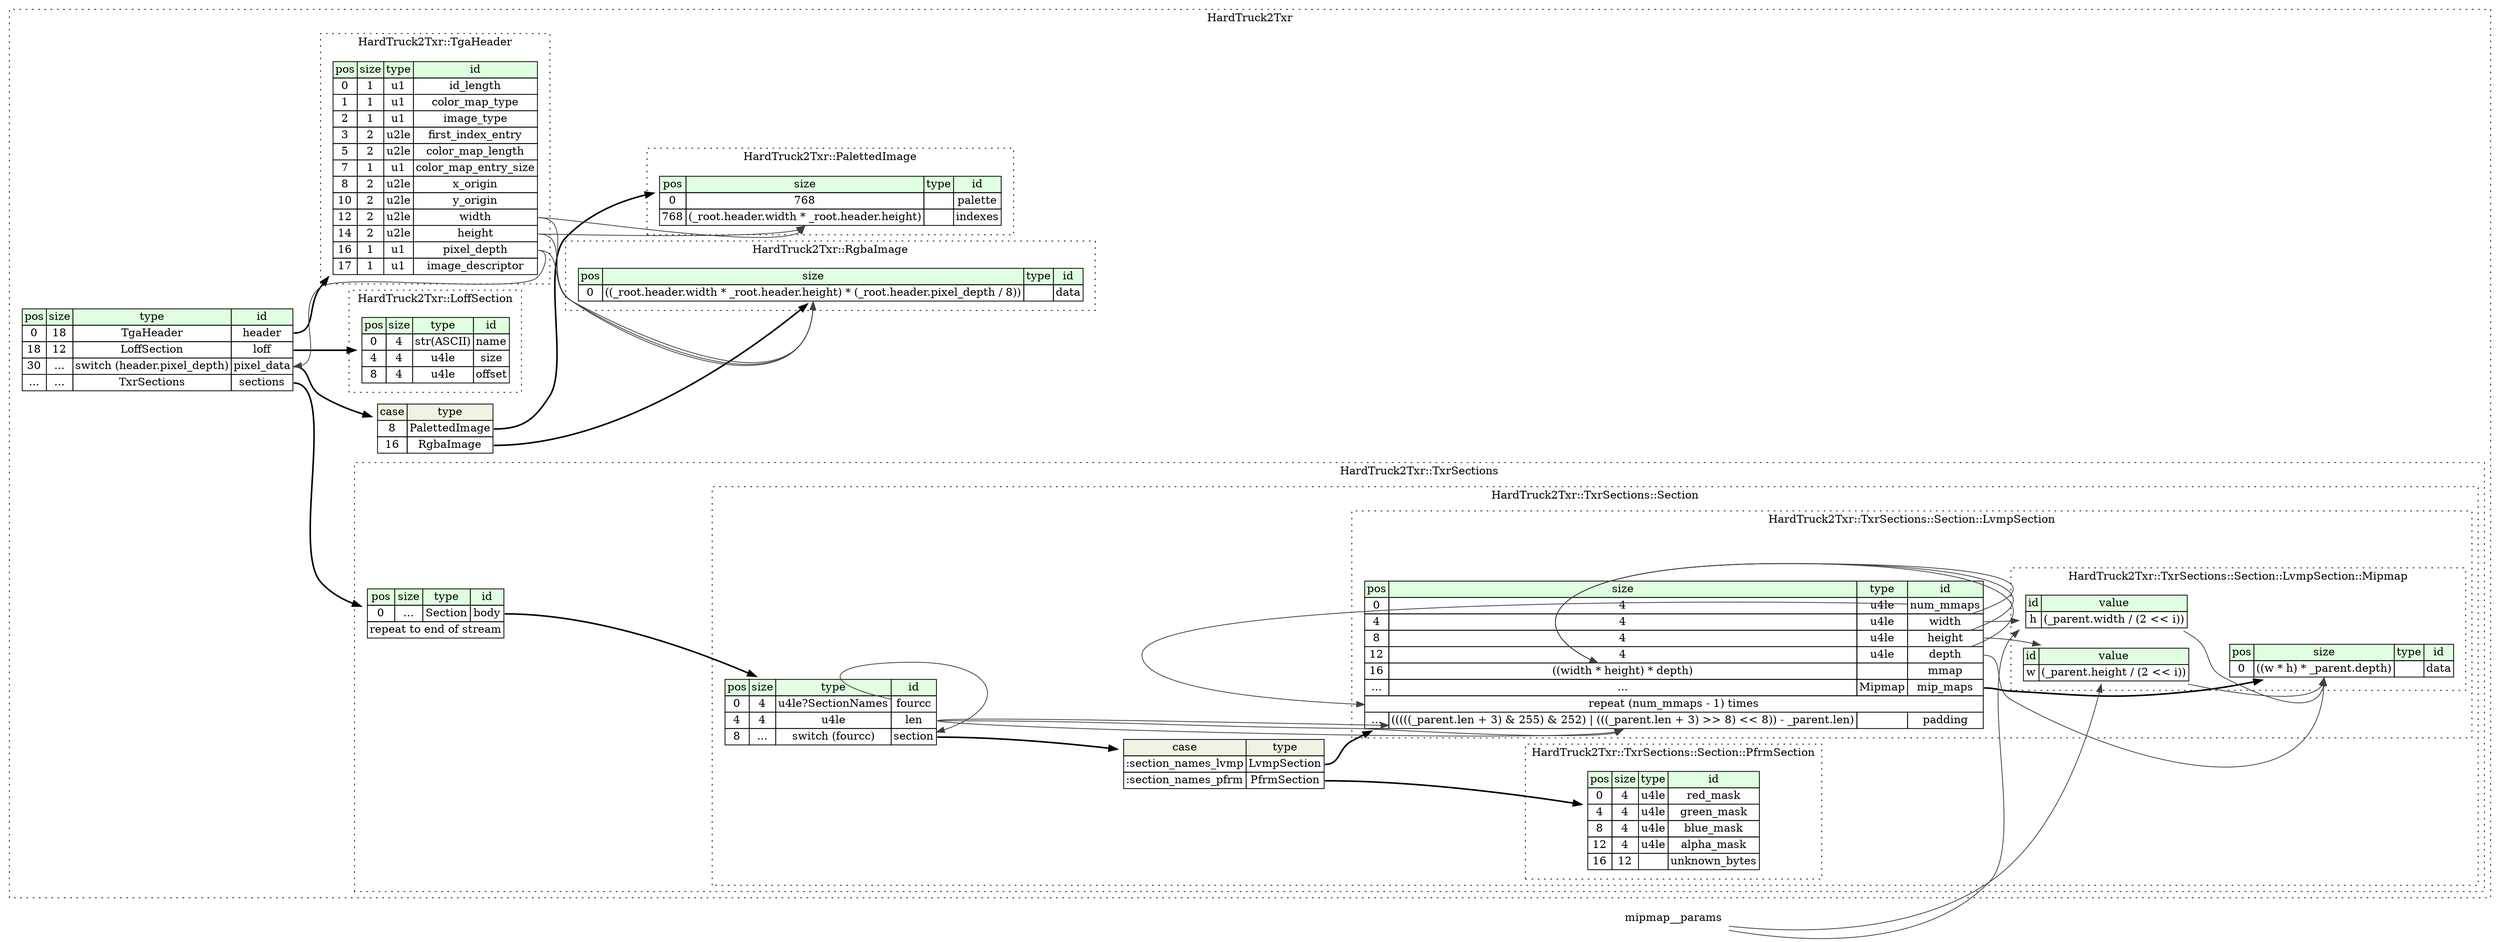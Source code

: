 digraph {
	rankdir=LR;
	node [shape=plaintext];
	subgraph cluster__hard_truck_2_txr {
		label="HardTruck2Txr";
		graph[style=dotted];

		hard_truck_2_txr__seq [label=<<TABLE BORDER="0" CELLBORDER="1" CELLSPACING="0">
			<TR><TD BGCOLOR="#E0FFE0">pos</TD><TD BGCOLOR="#E0FFE0">size</TD><TD BGCOLOR="#E0FFE0">type</TD><TD BGCOLOR="#E0FFE0">id</TD></TR>
			<TR><TD PORT="header_pos">0</TD><TD PORT="header_size">18</TD><TD>TgaHeader</TD><TD PORT="header_type">header</TD></TR>
			<TR><TD PORT="loff_pos">18</TD><TD PORT="loff_size">12</TD><TD>LoffSection</TD><TD PORT="loff_type">loff</TD></TR>
			<TR><TD PORT="pixel_data_pos">30</TD><TD PORT="pixel_data_size">...</TD><TD>switch (header.pixel_depth)</TD><TD PORT="pixel_data_type">pixel_data</TD></TR>
			<TR><TD PORT="sections_pos">...</TD><TD PORT="sections_size">...</TD><TD>TxrSections</TD><TD PORT="sections_type">sections</TD></TR>
		</TABLE>>];
hard_truck_2_txr__seq_pixel_data_switch [label=<<TABLE BORDER="0" CELLBORDER="1" CELLSPACING="0">
	<TR><TD BGCOLOR="#F0F2E4">case</TD><TD BGCOLOR="#F0F2E4">type</TD></TR>
	<TR><TD>8</TD><TD PORT="case0">PalettedImage</TD></TR>
	<TR><TD>16</TD><TD PORT="case1">RgbaImage</TD></TR>
</TABLE>>];
		subgraph cluster__rgba_image {
			label="HardTruck2Txr::RgbaImage";
			graph[style=dotted];

			rgba_image__seq [label=<<TABLE BORDER="0" CELLBORDER="1" CELLSPACING="0">
				<TR><TD BGCOLOR="#E0FFE0">pos</TD><TD BGCOLOR="#E0FFE0">size</TD><TD BGCOLOR="#E0FFE0">type</TD><TD BGCOLOR="#E0FFE0">id</TD></TR>
				<TR><TD PORT="data_pos">0</TD><TD PORT="data_size">((_root.header.width * _root.header.height) * (_root.header.pixel_depth / 8))</TD><TD></TD><TD PORT="data_type">data</TD></TR>
			</TABLE>>];
		}
		subgraph cluster__loff_section {
			label="HardTruck2Txr::LoffSection";
			graph[style=dotted];

			loff_section__seq [label=<<TABLE BORDER="0" CELLBORDER="1" CELLSPACING="0">
				<TR><TD BGCOLOR="#E0FFE0">pos</TD><TD BGCOLOR="#E0FFE0">size</TD><TD BGCOLOR="#E0FFE0">type</TD><TD BGCOLOR="#E0FFE0">id</TD></TR>
				<TR><TD PORT="name_pos">0</TD><TD PORT="name_size">4</TD><TD>str(ASCII)</TD><TD PORT="name_type">name</TD></TR>
				<TR><TD PORT="size_pos">4</TD><TD PORT="size_size">4</TD><TD>u4le</TD><TD PORT="size_type">size</TD></TR>
				<TR><TD PORT="offset_pos">8</TD><TD PORT="offset_size">4</TD><TD>u4le</TD><TD PORT="offset_type">offset</TD></TR>
			</TABLE>>];
		}
		subgraph cluster__paletted_image {
			label="HardTruck2Txr::PalettedImage";
			graph[style=dotted];

			paletted_image__seq [label=<<TABLE BORDER="0" CELLBORDER="1" CELLSPACING="0">
				<TR><TD BGCOLOR="#E0FFE0">pos</TD><TD BGCOLOR="#E0FFE0">size</TD><TD BGCOLOR="#E0FFE0">type</TD><TD BGCOLOR="#E0FFE0">id</TD></TR>
				<TR><TD PORT="palette_pos">0</TD><TD PORT="palette_size">768</TD><TD></TD><TD PORT="palette_type">palette</TD></TR>
				<TR><TD PORT="indexes_pos">768</TD><TD PORT="indexes_size">(_root.header.width * _root.header.height)</TD><TD></TD><TD PORT="indexes_type">indexes</TD></TR>
			</TABLE>>];
		}
		subgraph cluster__tga_header {
			label="HardTruck2Txr::TgaHeader";
			graph[style=dotted];

			tga_header__seq [label=<<TABLE BORDER="0" CELLBORDER="1" CELLSPACING="0">
				<TR><TD BGCOLOR="#E0FFE0">pos</TD><TD BGCOLOR="#E0FFE0">size</TD><TD BGCOLOR="#E0FFE0">type</TD><TD BGCOLOR="#E0FFE0">id</TD></TR>
				<TR><TD PORT="id_length_pos">0</TD><TD PORT="id_length_size">1</TD><TD>u1</TD><TD PORT="id_length_type">id_length</TD></TR>
				<TR><TD PORT="color_map_type_pos">1</TD><TD PORT="color_map_type_size">1</TD><TD>u1</TD><TD PORT="color_map_type_type">color_map_type</TD></TR>
				<TR><TD PORT="image_type_pos">2</TD><TD PORT="image_type_size">1</TD><TD>u1</TD><TD PORT="image_type_type">image_type</TD></TR>
				<TR><TD PORT="first_index_entry_pos">3</TD><TD PORT="first_index_entry_size">2</TD><TD>u2le</TD><TD PORT="first_index_entry_type">first_index_entry</TD></TR>
				<TR><TD PORT="color_map_length_pos">5</TD><TD PORT="color_map_length_size">2</TD><TD>u2le</TD><TD PORT="color_map_length_type">color_map_length</TD></TR>
				<TR><TD PORT="color_map_entry_size_pos">7</TD><TD PORT="color_map_entry_size_size">1</TD><TD>u1</TD><TD PORT="color_map_entry_size_type">color_map_entry_size</TD></TR>
				<TR><TD PORT="x_origin_pos">8</TD><TD PORT="x_origin_size">2</TD><TD>u2le</TD><TD PORT="x_origin_type">x_origin</TD></TR>
				<TR><TD PORT="y_origin_pos">10</TD><TD PORT="y_origin_size">2</TD><TD>u2le</TD><TD PORT="y_origin_type">y_origin</TD></TR>
				<TR><TD PORT="width_pos">12</TD><TD PORT="width_size">2</TD><TD>u2le</TD><TD PORT="width_type">width</TD></TR>
				<TR><TD PORT="height_pos">14</TD><TD PORT="height_size">2</TD><TD>u2le</TD><TD PORT="height_type">height</TD></TR>
				<TR><TD PORT="pixel_depth_pos">16</TD><TD PORT="pixel_depth_size">1</TD><TD>u1</TD><TD PORT="pixel_depth_type">pixel_depth</TD></TR>
				<TR><TD PORT="image_descriptor_pos">17</TD><TD PORT="image_descriptor_size">1</TD><TD>u1</TD><TD PORT="image_descriptor_type">image_descriptor</TD></TR>
			</TABLE>>];
		}
		subgraph cluster__txr_sections {
			label="HardTruck2Txr::TxrSections";
			graph[style=dotted];

			txr_sections__seq [label=<<TABLE BORDER="0" CELLBORDER="1" CELLSPACING="0">
				<TR><TD BGCOLOR="#E0FFE0">pos</TD><TD BGCOLOR="#E0FFE0">size</TD><TD BGCOLOR="#E0FFE0">type</TD><TD BGCOLOR="#E0FFE0">id</TD></TR>
				<TR><TD PORT="body_pos">0</TD><TD PORT="body_size">...</TD><TD>Section</TD><TD PORT="body_type">body</TD></TR>
				<TR><TD COLSPAN="4" PORT="body__repeat">repeat to end of stream</TD></TR>
			</TABLE>>];
			subgraph cluster__section {
				label="HardTruck2Txr::TxrSections::Section";
				graph[style=dotted];

				section__seq [label=<<TABLE BORDER="0" CELLBORDER="1" CELLSPACING="0">
					<TR><TD BGCOLOR="#E0FFE0">pos</TD><TD BGCOLOR="#E0FFE0">size</TD><TD BGCOLOR="#E0FFE0">type</TD><TD BGCOLOR="#E0FFE0">id</TD></TR>
					<TR><TD PORT="fourcc_pos">0</TD><TD PORT="fourcc_size">4</TD><TD>u4le?SectionNames</TD><TD PORT="fourcc_type">fourcc</TD></TR>
					<TR><TD PORT="len_pos">4</TD><TD PORT="len_size">4</TD><TD>u4le</TD><TD PORT="len_type">len</TD></TR>
					<TR><TD PORT="section_pos">8</TD><TD PORT="section_size">...</TD><TD>switch (fourcc)</TD><TD PORT="section_type">section</TD></TR>
				</TABLE>>];
section__seq_section_switch [label=<<TABLE BORDER="0" CELLBORDER="1" CELLSPACING="0">
	<TR><TD BGCOLOR="#F0F2E4">case</TD><TD BGCOLOR="#F0F2E4">type</TD></TR>
	<TR><TD>:section_names_lvmp</TD><TD PORT="case0">LvmpSection</TD></TR>
	<TR><TD>:section_names_pfrm</TD><TD PORT="case1">PfrmSection</TD></TR>
</TABLE>>];
				subgraph cluster__lvmp_section {
					label="HardTruck2Txr::TxrSections::Section::LvmpSection";
					graph[style=dotted];

					lvmp_section__seq [label=<<TABLE BORDER="0" CELLBORDER="1" CELLSPACING="0">
						<TR><TD BGCOLOR="#E0FFE0">pos</TD><TD BGCOLOR="#E0FFE0">size</TD><TD BGCOLOR="#E0FFE0">type</TD><TD BGCOLOR="#E0FFE0">id</TD></TR>
						<TR><TD PORT="num_mmaps_pos">0</TD><TD PORT="num_mmaps_size">4</TD><TD>u4le</TD><TD PORT="num_mmaps_type">num_mmaps</TD></TR>
						<TR><TD PORT="width_pos">4</TD><TD PORT="width_size">4</TD><TD>u4le</TD><TD PORT="width_type">width</TD></TR>
						<TR><TD PORT="height_pos">8</TD><TD PORT="height_size">4</TD><TD>u4le</TD><TD PORT="height_type">height</TD></TR>
						<TR><TD PORT="depth_pos">12</TD><TD PORT="depth_size">4</TD><TD>u4le</TD><TD PORT="depth_type">depth</TD></TR>
						<TR><TD PORT="mmap_pos">16</TD><TD PORT="mmap_size">((width * height) * depth)</TD><TD></TD><TD PORT="mmap_type">mmap</TD></TR>
						<TR><TD PORT="mip_maps_pos">...</TD><TD PORT="mip_maps_size">...</TD><TD>Mipmap</TD><TD PORT="mip_maps_type">mip_maps</TD></TR>
						<TR><TD COLSPAN="4" PORT="mip_maps__repeat">repeat (num_mmaps - 1) times</TD></TR>
						<TR><TD PORT="padding_pos">...</TD><TD PORT="padding_size">(((((_parent.len + 3) &amp; 255) &amp; 252) | (((_parent.len + 3) &gt;&gt; 8) &lt;&lt; 8)) - _parent.len)</TD><TD></TD><TD PORT="padding_type">padding</TD></TR>
					</TABLE>>];
					subgraph cluster__mipmap {
						label="HardTruck2Txr::TxrSections::Section::LvmpSection::Mipmap";
						graph[style=dotted];

						mipmap__seq [label=<<TABLE BORDER="0" CELLBORDER="1" CELLSPACING="0">
							<TR><TD BGCOLOR="#E0FFE0">pos</TD><TD BGCOLOR="#E0FFE0">size</TD><TD BGCOLOR="#E0FFE0">type</TD><TD BGCOLOR="#E0FFE0">id</TD></TR>
							<TR><TD PORT="data_pos">0</TD><TD PORT="data_size">((w * h) * _parent.depth)</TD><TD></TD><TD PORT="data_type">data</TD></TR>
						</TABLE>>];
						mipmap__inst__h [label=<<TABLE BORDER="0" CELLBORDER="1" CELLSPACING="0">
							<TR><TD BGCOLOR="#E0FFE0">id</TD><TD BGCOLOR="#E0FFE0">value</TD></TR>
							<TR><TD>h</TD><TD>(_parent.width / (2 &lt;&lt; i))</TD></TR>
						</TABLE>>];
						mipmap__inst__w [label=<<TABLE BORDER="0" CELLBORDER="1" CELLSPACING="0">
							<TR><TD BGCOLOR="#E0FFE0">id</TD><TD BGCOLOR="#E0FFE0">value</TD></TR>
							<TR><TD>w</TD><TD>(_parent.height / (2 &lt;&lt; i))</TD></TR>
						</TABLE>>];
					}
				}
				subgraph cluster__pfrm_section {
					label="HardTruck2Txr::TxrSections::Section::PfrmSection";
					graph[style=dotted];

					pfrm_section__seq [label=<<TABLE BORDER="0" CELLBORDER="1" CELLSPACING="0">
						<TR><TD BGCOLOR="#E0FFE0">pos</TD><TD BGCOLOR="#E0FFE0">size</TD><TD BGCOLOR="#E0FFE0">type</TD><TD BGCOLOR="#E0FFE0">id</TD></TR>
						<TR><TD PORT="red_mask_pos">0</TD><TD PORT="red_mask_size">4</TD><TD>u4le</TD><TD PORT="red_mask_type">red_mask</TD></TR>
						<TR><TD PORT="green_mask_pos">4</TD><TD PORT="green_mask_size">4</TD><TD>u4le</TD><TD PORT="green_mask_type">green_mask</TD></TR>
						<TR><TD PORT="blue_mask_pos">8</TD><TD PORT="blue_mask_size">4</TD><TD>u4le</TD><TD PORT="blue_mask_type">blue_mask</TD></TR>
						<TR><TD PORT="alpha_mask_pos">12</TD><TD PORT="alpha_mask_size">4</TD><TD>u4le</TD><TD PORT="alpha_mask_type">alpha_mask</TD></TR>
						<TR><TD PORT="unknown_bytes_pos">16</TD><TD PORT="unknown_bytes_size">12</TD><TD></TD><TD PORT="unknown_bytes_type">unknown_bytes</TD></TR>
					</TABLE>>];
				}
			}
		}
	}
	hard_truck_2_txr__seq:header_type -> tga_header__seq [style=bold];
	hard_truck_2_txr__seq:loff_type -> loff_section__seq [style=bold];
	hard_truck_2_txr__seq:pixel_data_type -> hard_truck_2_txr__seq_pixel_data_switch [style=bold];
	hard_truck_2_txr__seq_pixel_data_switch:case0 -> paletted_image__seq [style=bold];
	hard_truck_2_txr__seq_pixel_data_switch:case1 -> rgba_image__seq [style=bold];
	tga_header__seq:pixel_depth_type -> hard_truck_2_txr__seq:pixel_data_type [color="#404040"];
	hard_truck_2_txr__seq:sections_type -> txr_sections__seq [style=bold];
	tga_header__seq:width_type -> rgba_image__seq:data_size [color="#404040"];
	tga_header__seq:height_type -> rgba_image__seq:data_size [color="#404040"];
	tga_header__seq:pixel_depth_type -> rgba_image__seq:data_size [color="#404040"];
	tga_header__seq:width_type -> paletted_image__seq:indexes_size [color="#404040"];
	tga_header__seq:height_type -> paletted_image__seq:indexes_size [color="#404040"];
	txr_sections__seq:body_type -> section__seq [style=bold];
	section__seq:section_type -> section__seq_section_switch [style=bold];
	section__seq_section_switch:case0 -> lvmp_section__seq [style=bold];
	section__seq_section_switch:case1 -> pfrm_section__seq [style=bold];
	section__seq:fourcc_type -> section__seq:section_type [color="#404040"];
	lvmp_section__seq:width_type -> lvmp_section__seq:mmap_size [color="#404040"];
	lvmp_section__seq:height_type -> lvmp_section__seq:mmap_size [color="#404040"];
	lvmp_section__seq:depth_type -> lvmp_section__seq:mmap_size [color="#404040"];
	lvmp_section__seq:mip_maps_type -> mipmap__seq [style=bold];
	lvmp_section__seq:num_mmaps_type -> lvmp_section__seq:mip_maps__repeat [color="#404040"];
	section__seq:len_type -> lvmp_section__seq:padding_size [color="#404040"];
	section__seq:len_type -> lvmp_section__seq:padding_size [color="#404040"];
	section__seq:len_type -> lvmp_section__seq:padding_size [color="#404040"];
	mipmap__inst__w:w_type -> mipmap__seq:data_size [color="#404040"];
	mipmap__inst__h:h_type -> mipmap__seq:data_size [color="#404040"];
	lvmp_section__seq:depth_type -> mipmap__seq:data_size [color="#404040"];
	lvmp_section__seq:width_type -> mipmap__inst__h [color="#404040"];
	mipmap__params:i_type -> mipmap__inst__h [color="#404040"];
	lvmp_section__seq:height_type -> mipmap__inst__w [color="#404040"];
	mipmap__params:i_type -> mipmap__inst__w [color="#404040"];
}
